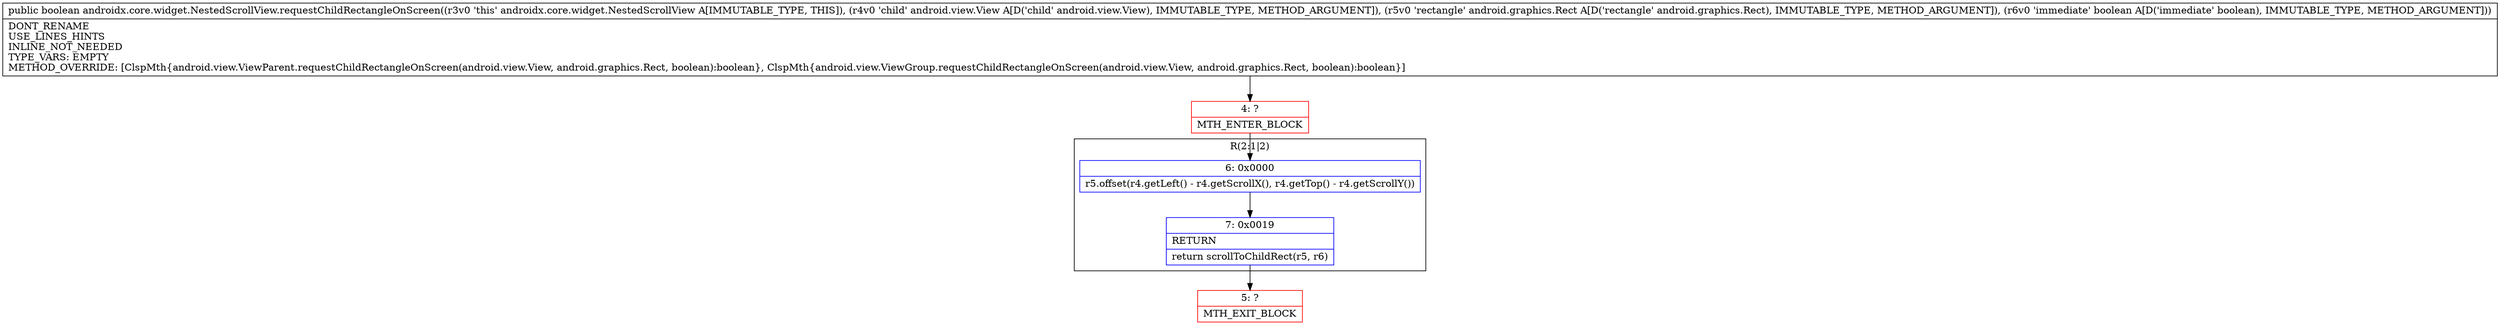 digraph "CFG forandroidx.core.widget.NestedScrollView.requestChildRectangleOnScreen(Landroid\/view\/View;Landroid\/graphics\/Rect;Z)Z" {
subgraph cluster_Region_450399204 {
label = "R(2:1|2)";
node [shape=record,color=blue];
Node_6 [shape=record,label="{6\:\ 0x0000|r5.offset(r4.getLeft() \- r4.getScrollX(), r4.getTop() \- r4.getScrollY())\l}"];
Node_7 [shape=record,label="{7\:\ 0x0019|RETURN\l|return scrollToChildRect(r5, r6)\l}"];
}
Node_4 [shape=record,color=red,label="{4\:\ ?|MTH_ENTER_BLOCK\l}"];
Node_5 [shape=record,color=red,label="{5\:\ ?|MTH_EXIT_BLOCK\l}"];
MethodNode[shape=record,label="{public boolean androidx.core.widget.NestedScrollView.requestChildRectangleOnScreen((r3v0 'this' androidx.core.widget.NestedScrollView A[IMMUTABLE_TYPE, THIS]), (r4v0 'child' android.view.View A[D('child' android.view.View), IMMUTABLE_TYPE, METHOD_ARGUMENT]), (r5v0 'rectangle' android.graphics.Rect A[D('rectangle' android.graphics.Rect), IMMUTABLE_TYPE, METHOD_ARGUMENT]), (r6v0 'immediate' boolean A[D('immediate' boolean), IMMUTABLE_TYPE, METHOD_ARGUMENT]))  | DONT_RENAME\lUSE_LINES_HINTS\lINLINE_NOT_NEEDED\lTYPE_VARS: EMPTY\lMETHOD_OVERRIDE: [ClspMth\{android.view.ViewParent.requestChildRectangleOnScreen(android.view.View, android.graphics.Rect, boolean):boolean\}, ClspMth\{android.view.ViewGroup.requestChildRectangleOnScreen(android.view.View, android.graphics.Rect, boolean):boolean\}]\l}"];
MethodNode -> Node_4;Node_6 -> Node_7;
Node_7 -> Node_5;
Node_4 -> Node_6;
}

